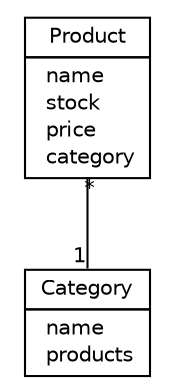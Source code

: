 #!/usr/local/bin/dot
#
# Class diagram 
# Generated by UMLGraph version 5.3 (http://www.umlgraph.org/)
#

digraph G {
	edge [fontname="Helvetica",fontsize=10,labelfontname="Helvetica",labelfontsize=10];
	node [fontname="Helvetica",fontsize=10,shape=plaintext];
	nodesep=0.25;
	ranksep=0.5;
	// gr.spinellis.basic.product.Product
	c129 [label=<<table title="gr.spinellis.basic.product.Product" border="0" cellborder="1" cellspacing="0" cellpadding="2" port="p"><tr><td><table border="0" cellspacing="0" cellpadding="1"><tr><td align="center" balign="center"> Product </td></tr></table></td></tr><tr><td><table border="0" cellspacing="0" cellpadding="1"><tr><td align="left" balign="left">  name </td></tr><tr><td align="left" balign="left">  stock </td></tr><tr><td align="left" balign="left">  price </td></tr><tr><td align="left" balign="left">  category </td></tr></table></td></tr></table>>, URL="null", fontname="Helvetica", fontcolor="black", fontsize=10.0];
	// gr.spinellis.basic.product.Category
	c130 [label=<<table title="gr.spinellis.basic.product.Category" border="0" cellborder="1" cellspacing="0" cellpadding="2" port="p"><tr><td><table border="0" cellspacing="0" cellpadding="1"><tr><td align="center" balign="center"> Category </td></tr></table></td></tr><tr><td><table border="0" cellspacing="0" cellpadding="1"><tr><td align="left" balign="left">  name </td></tr><tr><td align="left" balign="left">  products </td></tr></table></td></tr></table>>, URL="null", fontname="Helvetica", fontcolor="black", fontsize=10.0];
	// gr.spinellis.basic.product.Product ASSOC gr.spinellis.basic.product.Category
	c129:p -> c130:p [taillabel="*", label="", headlabel="1", fontname="Helvetica", fontcolor="black", fontsize=10.0, color="black", arrowhead=none];
}

